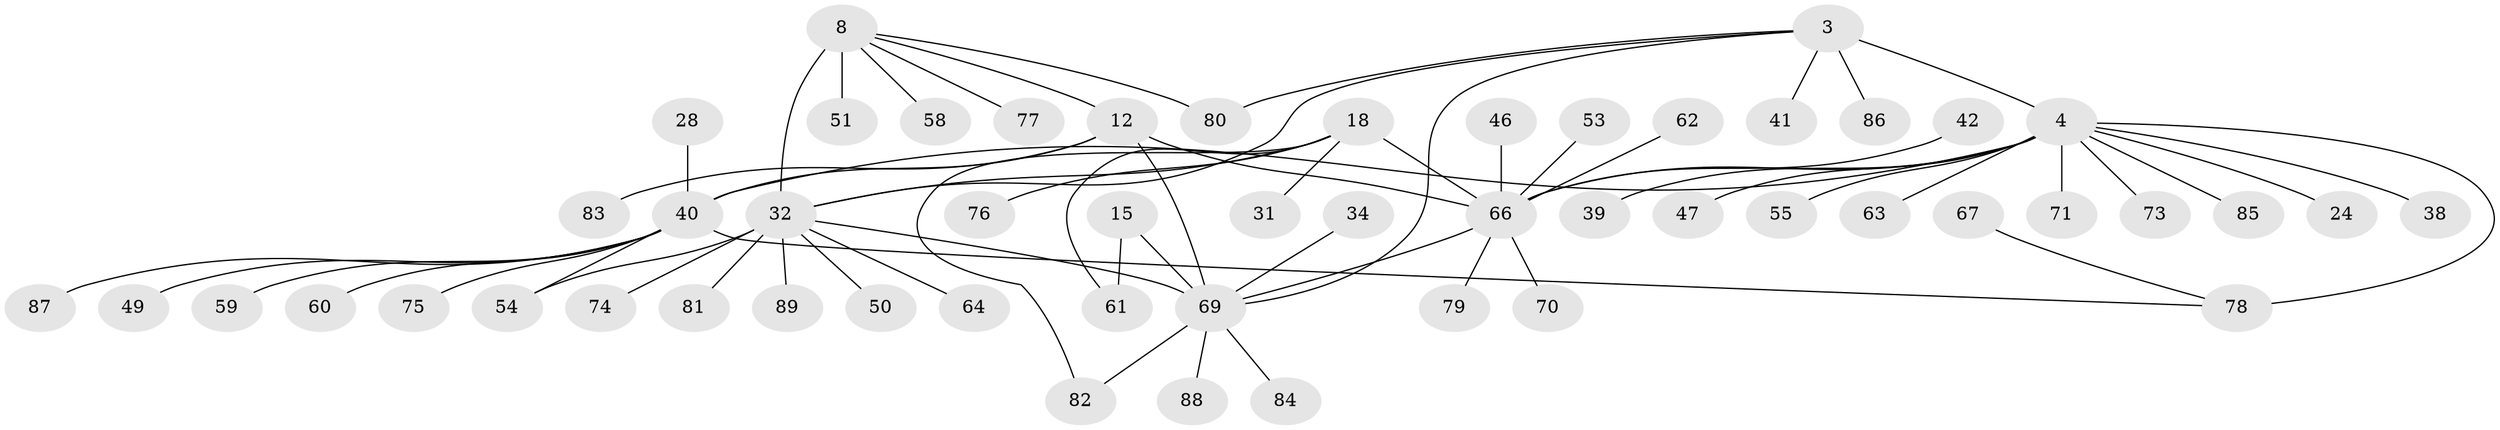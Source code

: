 // original degree distribution, {11: 0.011235955056179775, 5: 0.07865168539325842, 7: 0.02247191011235955, 8: 0.0449438202247191, 6: 0.02247191011235955, 10: 0.02247191011235955, 4: 0.056179775280898875, 3: 0.02247191011235955, 9: 0.011235955056179775, 2: 0.11235955056179775, 1: 0.5955056179775281}
// Generated by graph-tools (version 1.1) at 2025/59/03/04/25 21:59:04]
// undirected, 53 vertices, 63 edges
graph export_dot {
graph [start="1"]
  node [color=gray90,style=filled];
  3 [super="+2"];
  4 [super="+1"];
  8 [super="+5"];
  12 [super="+9"];
  15 [super="+13"];
  18 [super="+17"];
  24;
  28;
  31;
  32 [super="+7"];
  34;
  38;
  39;
  40 [super="+11+26"];
  41;
  42;
  46;
  47;
  49;
  50;
  51;
  53 [super="+30"];
  54;
  55;
  58;
  59;
  60;
  61 [super="+52"];
  62;
  63;
  64;
  66 [super="+33"];
  67;
  69 [super="+27+16"];
  70 [super="+25"];
  71;
  73;
  74 [super="+65"];
  75;
  76;
  77;
  78 [super="+56"];
  79 [super="+44"];
  80 [super="+36+43+57"];
  81;
  82 [super="+72"];
  83;
  84 [super="+68"];
  85 [super="+45"];
  86 [super="+21"];
  87;
  88;
  89 [super="+22"];
  3 -- 4 [weight=4];
  3 -- 41;
  3 -- 86;
  3 -- 69 [weight=2];
  3 -- 80;
  3 -- 32;
  4 -- 24;
  4 -- 55;
  4 -- 63;
  4 -- 78 [weight=2];
  4 -- 38;
  4 -- 39;
  4 -- 71;
  4 -- 73;
  4 -- 47;
  4 -- 85;
  4 -- 40;
  4 -- 66;
  8 -- 77;
  8 -- 12;
  8 -- 51;
  8 -- 58;
  8 -- 80;
  8 -- 32 [weight=4];
  12 -- 83;
  12 -- 69;
  12 -- 40 [weight=4];
  12 -- 66;
  15 -- 61;
  15 -- 69 [weight=4];
  18 -- 31;
  18 -- 76;
  18 -- 82;
  18 -- 61;
  18 -- 66 [weight=4];
  18 -- 32;
  28 -- 40;
  32 -- 64;
  32 -- 69;
  32 -- 74;
  32 -- 81;
  32 -- 50;
  32 -- 54;
  32 -- 89;
  34 -- 69;
  40 -- 75;
  40 -- 78;
  40 -- 49;
  40 -- 54;
  40 -- 87;
  40 -- 59;
  40 -- 60;
  42 -- 66;
  46 -- 66;
  53 -- 66;
  62 -- 66;
  66 -- 69;
  66 -- 70;
  66 -- 79;
  67 -- 78;
  69 -- 82;
  69 -- 84;
  69 -- 88;
}
